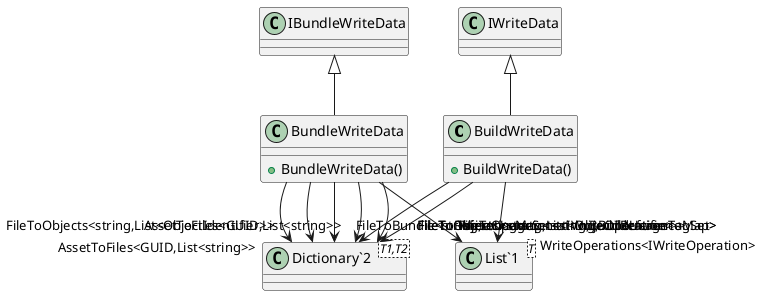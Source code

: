 @startuml
class BuildWriteData {
    + BuildWriteData()
}
class BundleWriteData {
    + BundleWriteData()
}
class "Dictionary`2"<T1,T2> {
}
class "List`1"<T> {
}
IWriteData <|-- BuildWriteData
BuildWriteData --> "AssetToFiles<GUID,List<string>>" "Dictionary`2"
BuildWriteData --> "FileToObjects<string,List<ObjectIdentifier>>" "Dictionary`2"
BuildWriteData --> "WriteOperations<IWriteOperation>" "List`1"
IBundleWriteData <|-- BundleWriteData
BundleWriteData --> "AssetToFiles<GUID,List<string>>" "Dictionary`2"
BundleWriteData --> "FileToObjects<string,List<ObjectIdentifier>>" "Dictionary`2"
BundleWriteData --> "FileToBundle<string,string>" "Dictionary`2"
BundleWriteData --> "FileToUsageSet<string,BuildUsageTagSet>" "Dictionary`2"
BundleWriteData --> "FileToReferenceMap<string,BuildReferenceMap>" "Dictionary`2"
BundleWriteData --> "WriteOperations<IWriteOperation>" "List`1"
@enduml
